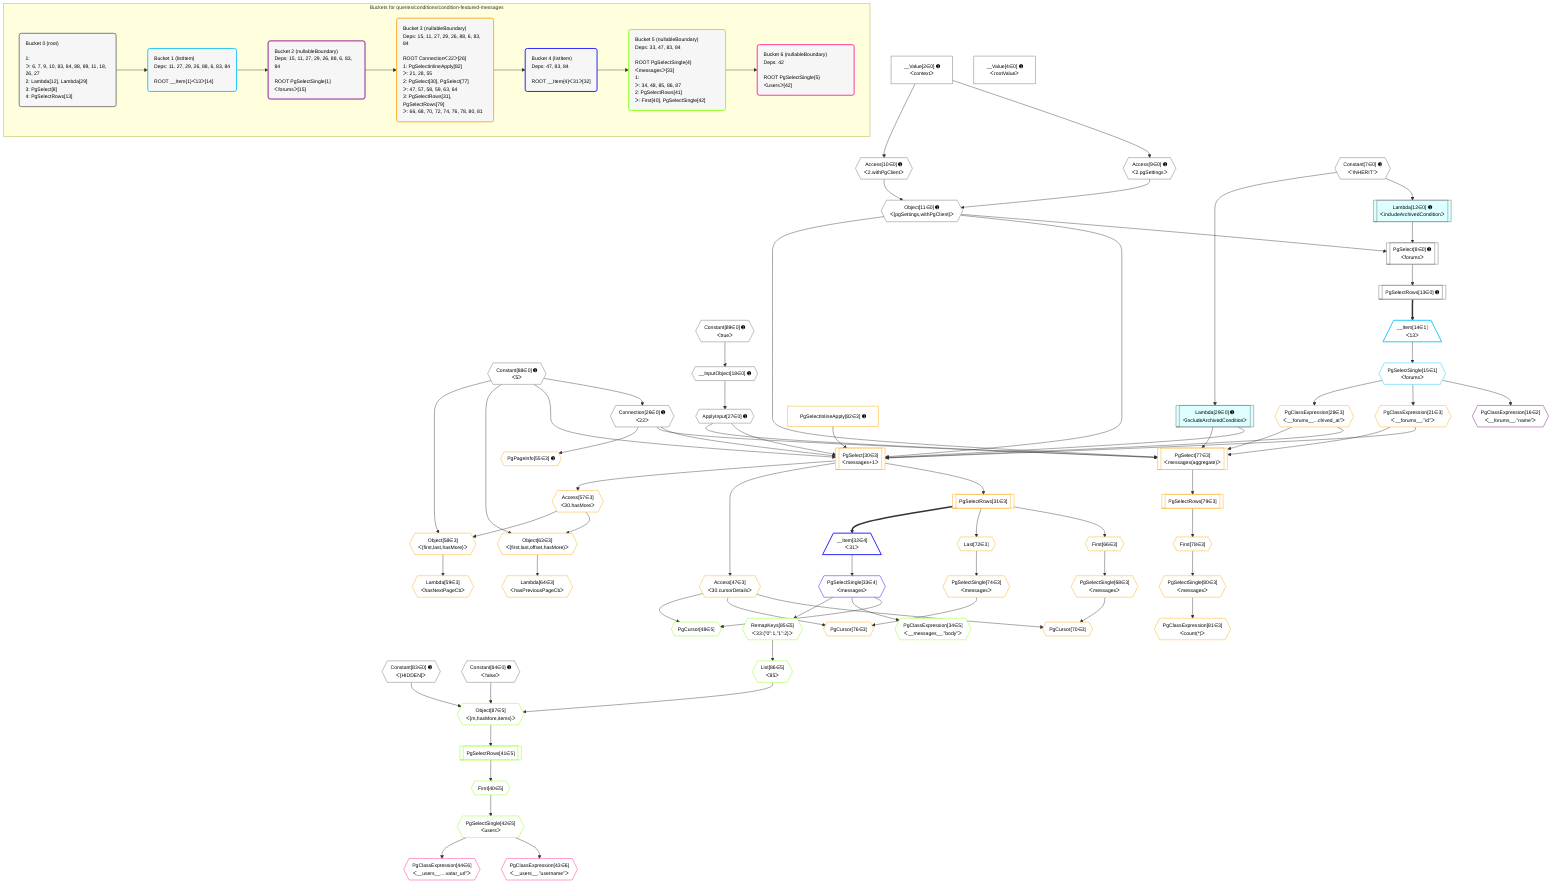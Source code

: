 %%{init: {'themeVariables': { 'fontSize': '12px'}}}%%
graph TD
    classDef path fill:#eee,stroke:#000,color:#000
    classDef plan fill:#fff,stroke-width:1px,color:#000
    classDef itemplan fill:#fff,stroke-width:2px,color:#000
    classDef unbatchedplan fill:#dff,stroke-width:1px,color:#000
    classDef sideeffectplan fill:#fcc,stroke-width:2px,color:#000
    classDef bucket fill:#f6f6f6,color:#000,stroke-width:2px,text-align:left


    %% plan dependencies
    PgSelect8[["PgSelect[8∈0] ➊<br />ᐸforumsᐳ"]]:::plan
    Object11{{"Object[11∈0] ➊<br />ᐸ{pgSettings,withPgClient}ᐳ"}}:::plan
    Lambda12[["Lambda[12∈0] ➊<br />ᐸincludeArchivedConditionᐳ"]]:::unbatchedplan
    Object11 & Lambda12 --> PgSelect8
    Access9{{"Access[9∈0] ➊<br />ᐸ2.pgSettingsᐳ"}}:::plan
    Access10{{"Access[10∈0] ➊<br />ᐸ2.withPgClientᐳ"}}:::plan
    Access9 & Access10 --> Object11
    Connection26{{"Connection[26∈0] ➊<br />ᐸ22ᐳ"}}:::plan
    Constant88{{"Constant[88∈0] ➊<br />ᐸ5ᐳ"}}:::plan
    Constant88 --> Connection26
    __Value2["__Value[2∈0] ➊<br />ᐸcontextᐳ"]:::plan
    __Value2 --> Access9
    __Value2 --> Access10
    Constant7{{"Constant[7∈0] ➊<br />ᐸ'INHERIT'ᐳ"}}:::plan
    Constant7 --> Lambda12
    PgSelectRows13[["PgSelectRows[13∈0] ➊"]]:::plan
    PgSelect8 --> PgSelectRows13
    __InputObject18{{"__InputObject[18∈0] ➊"}}:::plan
    Constant89{{"Constant[89∈0] ➊<br />ᐸtrueᐳ"}}:::plan
    Constant89 --> __InputObject18
    ApplyInput27{{"ApplyInput[27∈0] ➊"}}:::plan
    __InputObject18 --> ApplyInput27
    Lambda29[["Lambda[29∈0] ➊<br />ᐸincludeArchivedConditionᐳ"]]:::unbatchedplan
    Constant7 --> Lambda29
    __Value4["__Value[4∈0] ➊<br />ᐸrootValueᐳ"]:::plan
    Constant83{{"Constant[83∈0] ➊<br />ᐸ[HIDDEN]ᐳ"}}:::plan
    Constant84{{"Constant[84∈0] ➊<br />ᐸfalseᐳ"}}:::plan
    __Item14[/"__Item[14∈1]<br />ᐸ13ᐳ"\]:::itemplan
    PgSelectRows13 ==> __Item14
    PgSelectSingle15{{"PgSelectSingle[15∈1]<br />ᐸforumsᐳ"}}:::plan
    __Item14 --> PgSelectSingle15
    PgClassExpression16{{"PgClassExpression[16∈2]<br />ᐸ__forums__.”name”ᐳ"}}:::plan
    PgSelectSingle15 --> PgClassExpression16
    PgSelect30[["PgSelect[30∈3]<br />ᐸmessages+1ᐳ"]]:::plan
    PgClassExpression21{{"PgClassExpression[21∈3]<br />ᐸ__forums__.”id”ᐳ"}}:::plan
    PgClassExpression28{{"PgClassExpression[28∈3]<br />ᐸ__forums__...chived_at”ᐳ"}}:::plan
    PgSelectInlineApply82["PgSelectInlineApply[82∈3] ➊"]:::plan
    Object11 & PgClassExpression21 & ApplyInput27 & PgClassExpression28 & Lambda29 & Connection26 & Constant88 & PgSelectInlineApply82 --> PgSelect30
    PgSelect77[["PgSelect[77∈3]<br />ᐸmessages(aggregate)ᐳ"]]:::plan
    Object11 & PgClassExpression21 & ApplyInput27 & PgClassExpression28 & Lambda29 & Connection26 --> PgSelect77
    Object63{{"Object[63∈3]<br />ᐸ{first,last,offset,hasMore}ᐳ"}}:::plan
    Access57{{"Access[57∈3]<br />ᐸ30.hasMoreᐳ"}}:::plan
    Constant88 & Access57 --> Object63
    Object58{{"Object[58∈3]<br />ᐸ{first,last,hasMore}ᐳ"}}:::plan
    Constant88 & Access57 --> Object58
    PgCursor70{{"PgCursor[70∈3]"}}:::plan
    PgSelectSingle68{{"PgSelectSingle[68∈3]<br />ᐸmessagesᐳ"}}:::plan
    Access47{{"Access[47∈3]<br />ᐸ30.cursorDetailsᐳ"}}:::plan
    PgSelectSingle68 & Access47 --> PgCursor70
    PgCursor76{{"PgCursor[76∈3]"}}:::plan
    PgSelectSingle74{{"PgSelectSingle[74∈3]<br />ᐸmessagesᐳ"}}:::plan
    PgSelectSingle74 & Access47 --> PgCursor76
    PgSelectSingle15 --> PgClassExpression21
    PgSelectSingle15 --> PgClassExpression28
    PgSelectRows31[["PgSelectRows[31∈3]"]]:::plan
    PgSelect30 --> PgSelectRows31
    PgSelect30 --> Access47
    PgPageInfo55{{"PgPageInfo[55∈3] ➊"}}:::plan
    Connection26 --> PgPageInfo55
    PgSelect30 --> Access57
    Lambda59{{"Lambda[59∈3]<br />ᐸhasNextPageCbᐳ"}}:::plan
    Object58 --> Lambda59
    Lambda64{{"Lambda[64∈3]<br />ᐸhasPreviousPageCbᐳ"}}:::plan
    Object63 --> Lambda64
    First66{{"First[66∈3]"}}:::plan
    PgSelectRows31 --> First66
    First66 --> PgSelectSingle68
    Last72{{"Last[72∈3]"}}:::plan
    PgSelectRows31 --> Last72
    Last72 --> PgSelectSingle74
    First78{{"First[78∈3]"}}:::plan
    PgSelectRows79[["PgSelectRows[79∈3]"]]:::plan
    PgSelectRows79 --> First78
    PgSelect77 --> PgSelectRows79
    PgSelectSingle80{{"PgSelectSingle[80∈3]<br />ᐸmessagesᐳ"}}:::plan
    First78 --> PgSelectSingle80
    PgClassExpression81{{"PgClassExpression[81∈3]<br />ᐸcount(*)ᐳ"}}:::plan
    PgSelectSingle80 --> PgClassExpression81
    __Item32[/"__Item[32∈4]<br />ᐸ31ᐳ"\]:::itemplan
    PgSelectRows31 ==> __Item32
    PgSelectSingle33{{"PgSelectSingle[33∈4]<br />ᐸmessagesᐳ"}}:::plan
    __Item32 --> PgSelectSingle33
    Object87{{"Object[87∈5]<br />ᐸ{m,hasMore,items}ᐳ"}}:::plan
    List86{{"List[86∈5]<br />ᐸ85ᐳ"}}:::plan
    Constant83 & Constant84 & List86 --> Object87
    PgCursor48{{"PgCursor[48∈5]"}}:::plan
    PgSelectSingle33 & Access47 --> PgCursor48
    PgClassExpression34{{"PgClassExpression[34∈5]<br />ᐸ__messages__.”body”ᐳ"}}:::plan
    PgSelectSingle33 --> PgClassExpression34
    First40{{"First[40∈5]"}}:::plan
    PgSelectRows41[["PgSelectRows[41∈5]"]]:::plan
    PgSelectRows41 --> First40
    Object87 --> PgSelectRows41
    PgSelectSingle42{{"PgSelectSingle[42∈5]<br />ᐸusersᐳ"}}:::plan
    First40 --> PgSelectSingle42
    RemapKeys85{{"RemapKeys[85∈5]<br />ᐸ33:{”0”:1,”1”:2}ᐳ"}}:::plan
    PgSelectSingle33 --> RemapKeys85
    RemapKeys85 --> List86
    PgClassExpression43{{"PgClassExpression[43∈6]<br />ᐸ__users__.”username”ᐳ"}}:::plan
    PgSelectSingle42 --> PgClassExpression43
    PgClassExpression44{{"PgClassExpression[44∈6]<br />ᐸ__users__....vatar_url”ᐳ"}}:::plan
    PgSelectSingle42 --> PgClassExpression44

    %% define steps

    subgraph "Buckets for queries/conditions/condition-featured-messages"
    Bucket0("Bucket 0 (root)<br /><br />1: <br />ᐳ: 6, 7, 9, 10, 83, 84, 88, 89, 11, 18, 26, 27<br />2: Lambda[12], Lambda[29]<br />3: PgSelect[8]<br />4: PgSelectRows[13]"):::bucket
    classDef bucket0 stroke:#696969
    class Bucket0,__Value2,__Value4,Constant7,PgSelect8,Access9,Access10,Object11,Lambda12,PgSelectRows13,__InputObject18,Connection26,ApplyInput27,Lambda29,Constant83,Constant84,Constant88,Constant89 bucket0
    Bucket1("Bucket 1 (listItem)<br />Deps: 11, 27, 29, 26, 88, 6, 83, 84<br /><br />ROOT __Item{1}ᐸ13ᐳ[14]"):::bucket
    classDef bucket1 stroke:#00bfff
    class Bucket1,__Item14,PgSelectSingle15 bucket1
    Bucket2("Bucket 2 (nullableBoundary)<br />Deps: 15, 11, 27, 29, 26, 88, 6, 83, 84<br /><br />ROOT PgSelectSingle{1}ᐸforumsᐳ[15]"):::bucket
    classDef bucket2 stroke:#7f007f
    class Bucket2,PgClassExpression16 bucket2
    Bucket3("Bucket 3 (nullableBoundary)<br />Deps: 15, 11, 27, 29, 26, 88, 6, 83, 84<br /><br />ROOT Connectionᐸ22ᐳ[26]<br />1: PgSelectInlineApply[82]<br />ᐳ: 21, 28, 55<br />2: PgSelect[30], PgSelect[77]<br />ᐳ: 47, 57, 58, 59, 63, 64<br />3: PgSelectRows[31], PgSelectRows[79]<br />ᐳ: 66, 68, 70, 72, 74, 76, 78, 80, 81"):::bucket
    classDef bucket3 stroke:#ffa500
    class Bucket3,PgClassExpression21,PgClassExpression28,PgSelect30,PgSelectRows31,Access47,PgPageInfo55,Access57,Object58,Lambda59,Object63,Lambda64,First66,PgSelectSingle68,PgCursor70,Last72,PgSelectSingle74,PgCursor76,PgSelect77,First78,PgSelectRows79,PgSelectSingle80,PgClassExpression81,PgSelectInlineApply82 bucket3
    Bucket4("Bucket 4 (listItem)<br />Deps: 47, 83, 84<br /><br />ROOT __Item{4}ᐸ31ᐳ[32]"):::bucket
    classDef bucket4 stroke:#0000ff
    class Bucket4,__Item32,PgSelectSingle33 bucket4
    Bucket5("Bucket 5 (nullableBoundary)<br />Deps: 33, 47, 83, 84<br /><br />ROOT PgSelectSingle{4}ᐸmessagesᐳ[33]<br />1: <br />ᐳ: 34, 48, 85, 86, 87<br />2: PgSelectRows[41]<br />ᐳ: First[40], PgSelectSingle[42]"):::bucket
    classDef bucket5 stroke:#7fff00
    class Bucket5,PgClassExpression34,First40,PgSelectRows41,PgSelectSingle42,PgCursor48,RemapKeys85,List86,Object87 bucket5
    Bucket6("Bucket 6 (nullableBoundary)<br />Deps: 42<br /><br />ROOT PgSelectSingle{5}ᐸusersᐳ[42]"):::bucket
    classDef bucket6 stroke:#ff1493
    class Bucket6,PgClassExpression43,PgClassExpression44 bucket6
    Bucket0 --> Bucket1
    Bucket1 --> Bucket2
    Bucket2 --> Bucket3
    Bucket3 --> Bucket4
    Bucket4 --> Bucket5
    Bucket5 --> Bucket6
    end
